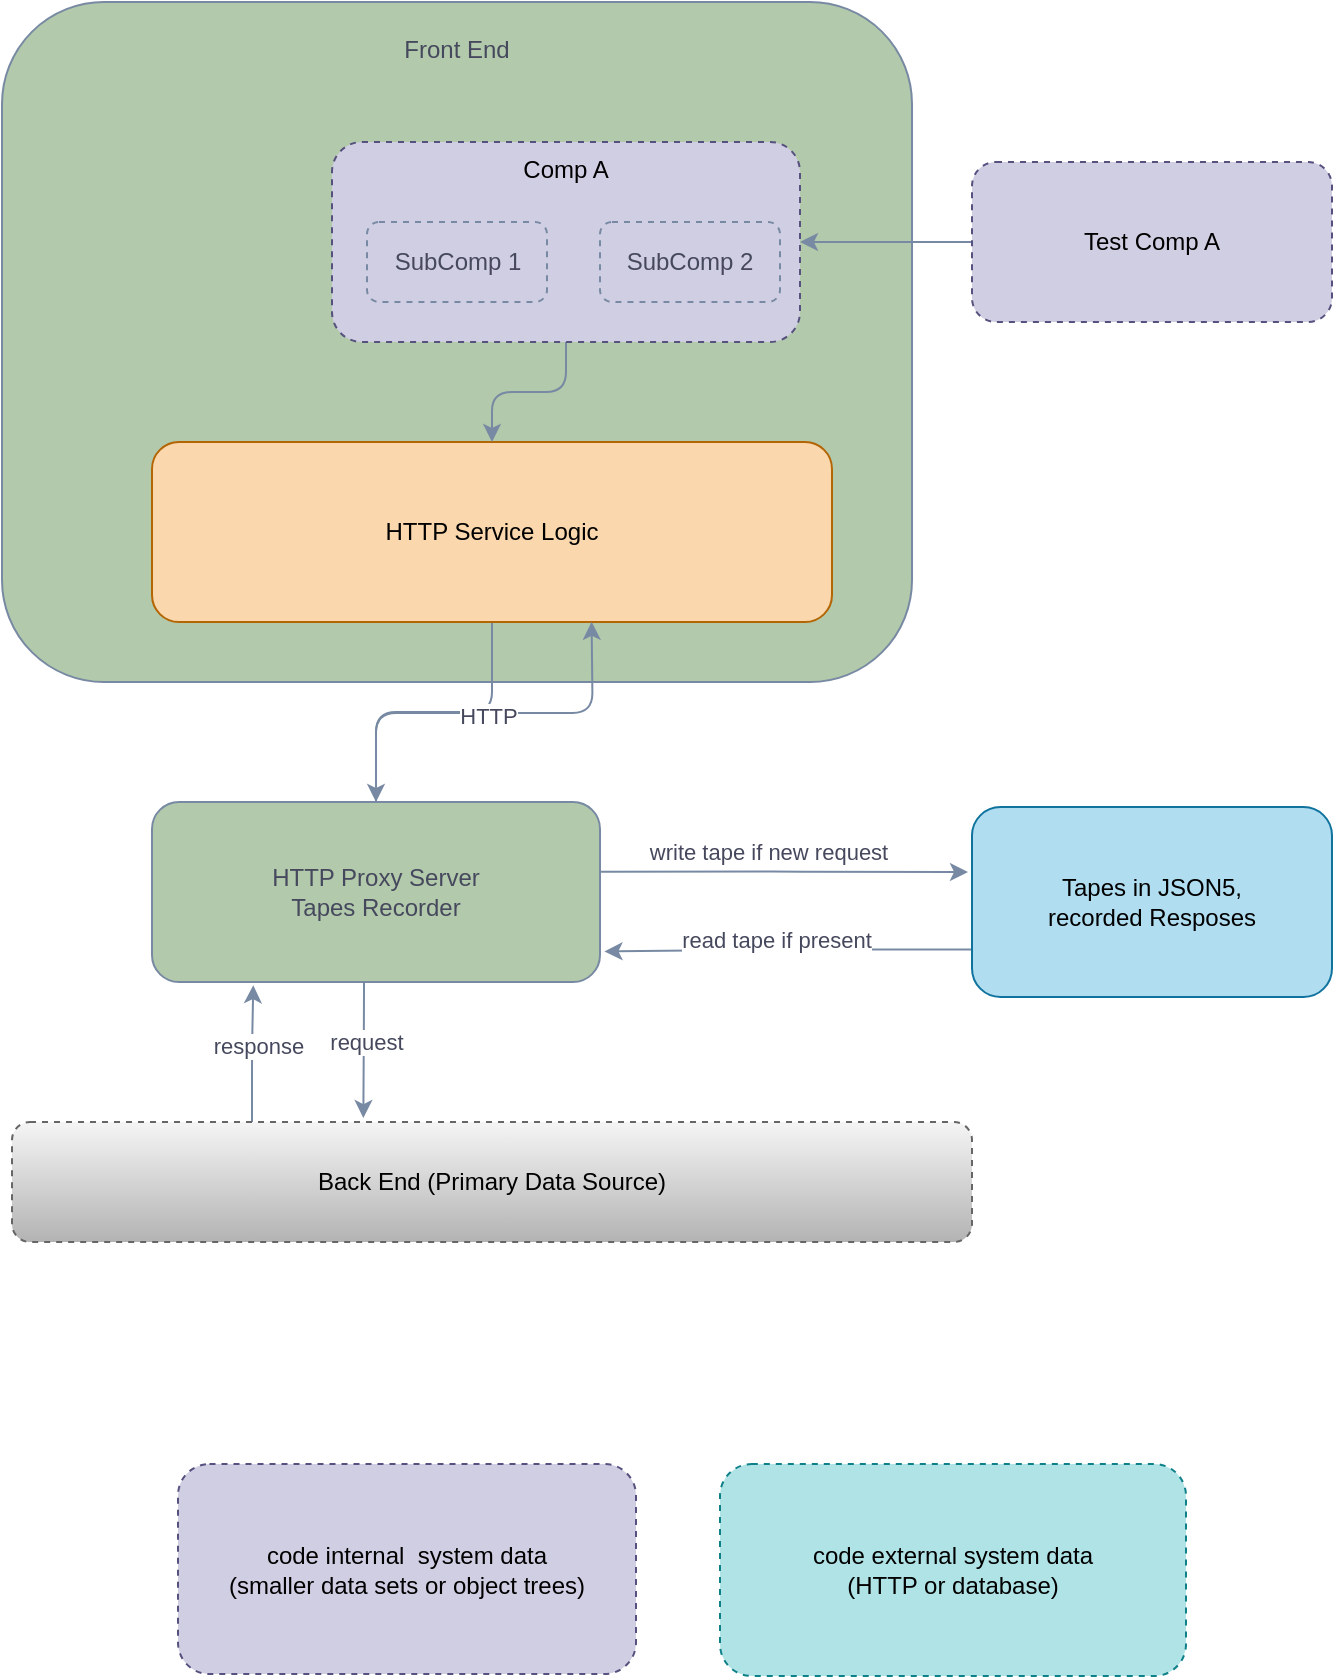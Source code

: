 <mxfile version="13.10.1" type="github">
  <diagram id="3LjjMmSiXknQFx3guOvZ" name="Page-1">
    <mxGraphModel dx="1214" dy="760" grid="0" gridSize="10" guides="1" tooltips="1" connect="1" arrows="1" fold="1" page="1" pageScale="1" pageWidth="827" pageHeight="1169" math="0" shadow="0">
      <root>
        <mxCell id="0" />
        <mxCell id="1" parent="0" />
        <mxCell id="0anmsecB1Iln24H1zlf4-1" value="Front End" style="rounded=1;whiteSpace=wrap;html=1;align=center;verticalAlign=top;fillColor=#B2C9AB;strokeColor=#788AA3;fontColor=#46495D;spacingTop=10;" vertex="1" parent="1">
          <mxGeometry x="115" y="190" width="455" height="340" as="geometry" />
        </mxCell>
        <mxCell id="0anmsecB1Iln24H1zlf4-8" style="edgeStyle=orthogonalEdgeStyle;curved=0;rounded=1;sketch=0;orthogonalLoop=1;jettySize=auto;html=1;entryX=0.5;entryY=0;entryDx=0;entryDy=0;strokeColor=#788AA3;fillColor=#B2C9AB;fontColor=#46495D;" edge="1" parent="1" source="0anmsecB1Iln24H1zlf4-3" target="0anmsecB1Iln24H1zlf4-7">
          <mxGeometry relative="1" as="geometry" />
        </mxCell>
        <mxCell id="0anmsecB1Iln24H1zlf4-3" value="&lt;div&gt;HTTP Service Logic&lt;/div&gt;" style="rounded=1;whiteSpace=wrap;html=1;align=center;fillColor=#fad7ac;strokeColor=#b46504;" vertex="1" parent="1">
          <mxGeometry x="190" y="410" width="340" height="90" as="geometry" />
        </mxCell>
        <mxCell id="0anmsecB1Iln24H1zlf4-11" style="edgeStyle=orthogonalEdgeStyle;curved=0;rounded=1;sketch=0;orthogonalLoop=1;jettySize=auto;html=1;entryX=0.366;entryY=-0.033;entryDx=0;entryDy=0;entryPerimeter=0;strokeColor=#788AA3;fillColor=#B2C9AB;fontColor=#46495D;" edge="1" parent="1" source="0anmsecB1Iln24H1zlf4-7" target="0anmsecB1Iln24H1zlf4-22">
          <mxGeometry relative="1" as="geometry">
            <mxPoint x="297.37" y="717.37" as="targetPoint" />
            <Array as="points">
              <mxPoint x="296" y="690" />
              <mxPoint x="296" y="690" />
            </Array>
          </mxGeometry>
        </mxCell>
        <mxCell id="0anmsecB1Iln24H1zlf4-25" value="request" style="edgeLabel;html=1;align=center;verticalAlign=middle;resizable=0;points=[];fontColor=#46495D;" vertex="1" connectable="0" parent="0anmsecB1Iln24H1zlf4-11">
          <mxGeometry x="-0.13" y="1" relative="1" as="geometry">
            <mxPoint as="offset" />
          </mxGeometry>
        </mxCell>
        <mxCell id="0anmsecB1Iln24H1zlf4-12" style="edgeStyle=orthogonalEdgeStyle;curved=0;rounded=1;sketch=0;orthogonalLoop=1;jettySize=auto;html=1;strokeColor=#788AA3;fillColor=#B2C9AB;fontColor=#46495D;exitX=1.001;exitY=0.387;exitDx=0;exitDy=0;exitPerimeter=0;" edge="1" parent="1" source="0anmsecB1Iln24H1zlf4-7">
          <mxGeometry relative="1" as="geometry">
            <mxPoint x="598" y="625" as="targetPoint" />
          </mxGeometry>
        </mxCell>
        <mxCell id="0anmsecB1Iln24H1zlf4-16" value="write tape if new request" style="edgeLabel;html=1;align=center;verticalAlign=middle;resizable=0;points=[];fontColor=#46495D;" vertex="1" connectable="0" parent="0anmsecB1Iln24H1zlf4-12">
          <mxGeometry x="-0.093" relative="1" as="geometry">
            <mxPoint y="-10" as="offset" />
          </mxGeometry>
        </mxCell>
        <mxCell id="0anmsecB1Iln24H1zlf4-14" style="edgeStyle=orthogonalEdgeStyle;curved=0;rounded=1;sketch=0;orthogonalLoop=1;jettySize=auto;html=1;entryX=0.53;entryY=0.829;entryDx=0;entryDy=0;entryPerimeter=0;strokeColor=#788AA3;fillColor=#B2C9AB;fontColor=#46495D;" edge="1" parent="1" source="0anmsecB1Iln24H1zlf4-7">
          <mxGeometry relative="1" as="geometry">
            <mxPoint x="409.8" y="499.89" as="targetPoint" />
          </mxGeometry>
        </mxCell>
        <mxCell id="0anmsecB1Iln24H1zlf4-24" value="HTTP" style="edgeLabel;html=1;align=center;verticalAlign=middle;resizable=0;points=[];fontColor=#46495D;" vertex="1" connectable="0" parent="0anmsecB1Iln24H1zlf4-14">
          <mxGeometry x="0.013" y="-1" relative="1" as="geometry">
            <mxPoint as="offset" />
          </mxGeometry>
        </mxCell>
        <mxCell id="0anmsecB1Iln24H1zlf4-7" value="&lt;div&gt;HTTP Proxy Server&lt;br&gt;&lt;/div&gt;&lt;div&gt;Tapes Recorder&lt;/div&gt;" style="rounded=1;whiteSpace=wrap;html=1;sketch=0;strokeColor=#788AA3;fillColor=#B2C9AB;fontColor=#46495D;" vertex="1" parent="1">
          <mxGeometry x="190" y="590" width="224" height="90" as="geometry" />
        </mxCell>
        <mxCell id="0anmsecB1Iln24H1zlf4-15" style="edgeStyle=orthogonalEdgeStyle;curved=0;rounded=1;sketch=0;orthogonalLoop=1;jettySize=auto;html=1;exitX=0;exitY=0.75;exitDx=0;exitDy=0;strokeColor=#788AA3;fillColor=#B2C9AB;fontColor=#46495D;entryX=1.01;entryY=0.83;entryDx=0;entryDy=0;entryPerimeter=0;" edge="1" parent="1" source="0anmsecB1Iln24H1zlf4-10" target="0anmsecB1Iln24H1zlf4-7">
          <mxGeometry relative="1" as="geometry">
            <mxPoint x="440" y="664" as="targetPoint" />
          </mxGeometry>
        </mxCell>
        <mxCell id="0anmsecB1Iln24H1zlf4-17" value="read tape if present" style="edgeLabel;html=1;align=center;verticalAlign=middle;resizable=0;points=[];fontColor=#46495D;" vertex="1" connectable="0" parent="0anmsecB1Iln24H1zlf4-15">
          <mxGeometry x="0.073" relative="1" as="geometry">
            <mxPoint y="-6.4" as="offset" />
          </mxGeometry>
        </mxCell>
        <mxCell id="0anmsecB1Iln24H1zlf4-10" value="&lt;div&gt;Tapes in JSON5, &lt;br&gt;&lt;/div&gt;&lt;div&gt;recorded Resposes&lt;/div&gt;" style="rounded=1;whiteSpace=wrap;html=1;sketch=0;strokeColor=#10739e;fillColor=#b1ddf0;" vertex="1" parent="1">
          <mxGeometry x="600" y="592.5" width="180" height="95" as="geometry" />
        </mxCell>
        <mxCell id="0anmsecB1Iln24H1zlf4-21" style="edgeStyle=orthogonalEdgeStyle;curved=0;rounded=1;sketch=0;orthogonalLoop=1;jettySize=auto;html=1;strokeColor=#788AA3;fillColor=#B2C9AB;fontColor=#46495D;" edge="1" parent="1" source="0anmsecB1Iln24H1zlf4-18" target="0anmsecB1Iln24H1zlf4-19">
          <mxGeometry relative="1" as="geometry" />
        </mxCell>
        <mxCell id="0anmsecB1Iln24H1zlf4-18" value="Test Comp A" style="rounded=1;whiteSpace=wrap;html=1;dashed=1;sketch=0;strokeColor=#56517e;fillColor=#d0cee2;align=center;" vertex="1" parent="1">
          <mxGeometry x="600" y="270" width="180" height="80" as="geometry" />
        </mxCell>
        <mxCell id="0anmsecB1Iln24H1zlf4-29" style="edgeStyle=orthogonalEdgeStyle;curved=0;rounded=1;sketch=0;orthogonalLoop=1;jettySize=auto;html=1;strokeColor=#788AA3;fillColor=#B2C9AB;fontColor=#46495D;" edge="1" parent="1" source="0anmsecB1Iln24H1zlf4-19" target="0anmsecB1Iln24H1zlf4-3">
          <mxGeometry relative="1" as="geometry" />
        </mxCell>
        <mxCell id="0anmsecB1Iln24H1zlf4-19" value="Comp A" style="rounded=1;whiteSpace=wrap;html=1;dashed=1;sketch=0;strokeColor=#56517e;fillColor=#d0cee2;align=center;verticalAlign=top;" vertex="1" parent="1">
          <mxGeometry x="280" y="260" width="234" height="100" as="geometry" />
        </mxCell>
        <mxCell id="0anmsecB1Iln24H1zlf4-27" style="edgeStyle=orthogonalEdgeStyle;curved=0;rounded=1;sketch=0;orthogonalLoop=1;jettySize=auto;html=1;exitX=0.25;exitY=0;exitDx=0;exitDy=0;entryX=0.226;entryY=1.018;entryDx=0;entryDy=0;entryPerimeter=0;strokeColor=#788AA3;fillColor=#B2C9AB;fontColor=#46495D;" edge="1" parent="1" source="0anmsecB1Iln24H1zlf4-22" target="0anmsecB1Iln24H1zlf4-7">
          <mxGeometry relative="1" as="geometry" />
        </mxCell>
        <mxCell id="0anmsecB1Iln24H1zlf4-28" value="response" style="edgeLabel;html=1;align=center;verticalAlign=middle;resizable=0;points=[];fontColor=#46495D;" vertex="1" connectable="0" parent="0anmsecB1Iln24H1zlf4-27">
          <mxGeometry x="0.119" y="-2" relative="1" as="geometry">
            <mxPoint as="offset" />
          </mxGeometry>
        </mxCell>
        <mxCell id="0anmsecB1Iln24H1zlf4-22" value="Back End (Primary Data Source)" style="rounded=1;whiteSpace=wrap;html=1;dashed=1;sketch=0;strokeColor=#666666;fillColor=#f5f5f5;align=center;gradientColor=#b3b3b3;" vertex="1" parent="1">
          <mxGeometry x="120" y="750" width="480" height="60" as="geometry" />
        </mxCell>
        <mxCell id="0anmsecB1Iln24H1zlf4-31" value="SubComp 1" style="rounded=1;whiteSpace=wrap;html=1;dashed=1;sketch=0;strokeColor=#788AA3;fillColor=none;fontColor=#46495D;align=center;" vertex="1" parent="1">
          <mxGeometry x="297.5" y="300" width="90" height="40" as="geometry" />
        </mxCell>
        <mxCell id="0anmsecB1Iln24H1zlf4-33" value="SubComp 2" style="rounded=1;whiteSpace=wrap;html=1;dashed=1;sketch=0;strokeColor=#788AA3;fillColor=none;fontColor=#46495D;align=center;" vertex="1" parent="1">
          <mxGeometry x="414" y="300" width="90" height="40" as="geometry" />
        </mxCell>
        <mxCell id="0anmsecB1Iln24H1zlf4-35" value="&lt;div&gt;code external system data&lt;br&gt;&lt;/div&gt;&lt;div&gt;(HTTP or database)&lt;br&gt;&lt;/div&gt;" style="rounded=1;whiteSpace=wrap;html=1;dashed=1;sketch=0;strokeColor=#0e8088;fillColor=#b0e3e6;align=center;" vertex="1" parent="1">
          <mxGeometry x="474" y="921" width="233" height="106" as="geometry" />
        </mxCell>
        <mxCell id="0anmsecB1Iln24H1zlf4-36" value="&lt;div&gt;code internal&amp;nbsp; system data&lt;br&gt;&lt;/div&gt;&lt;div&gt;(smaller data sets or object trees)&lt;br&gt;&lt;/div&gt;" style="rounded=1;whiteSpace=wrap;html=1;dashed=1;sketch=0;strokeColor=#56517e;fillColor=#d0cee2;align=center;" vertex="1" parent="1">
          <mxGeometry x="203" y="921" width="229" height="105" as="geometry" />
        </mxCell>
      </root>
    </mxGraphModel>
  </diagram>
</mxfile>
